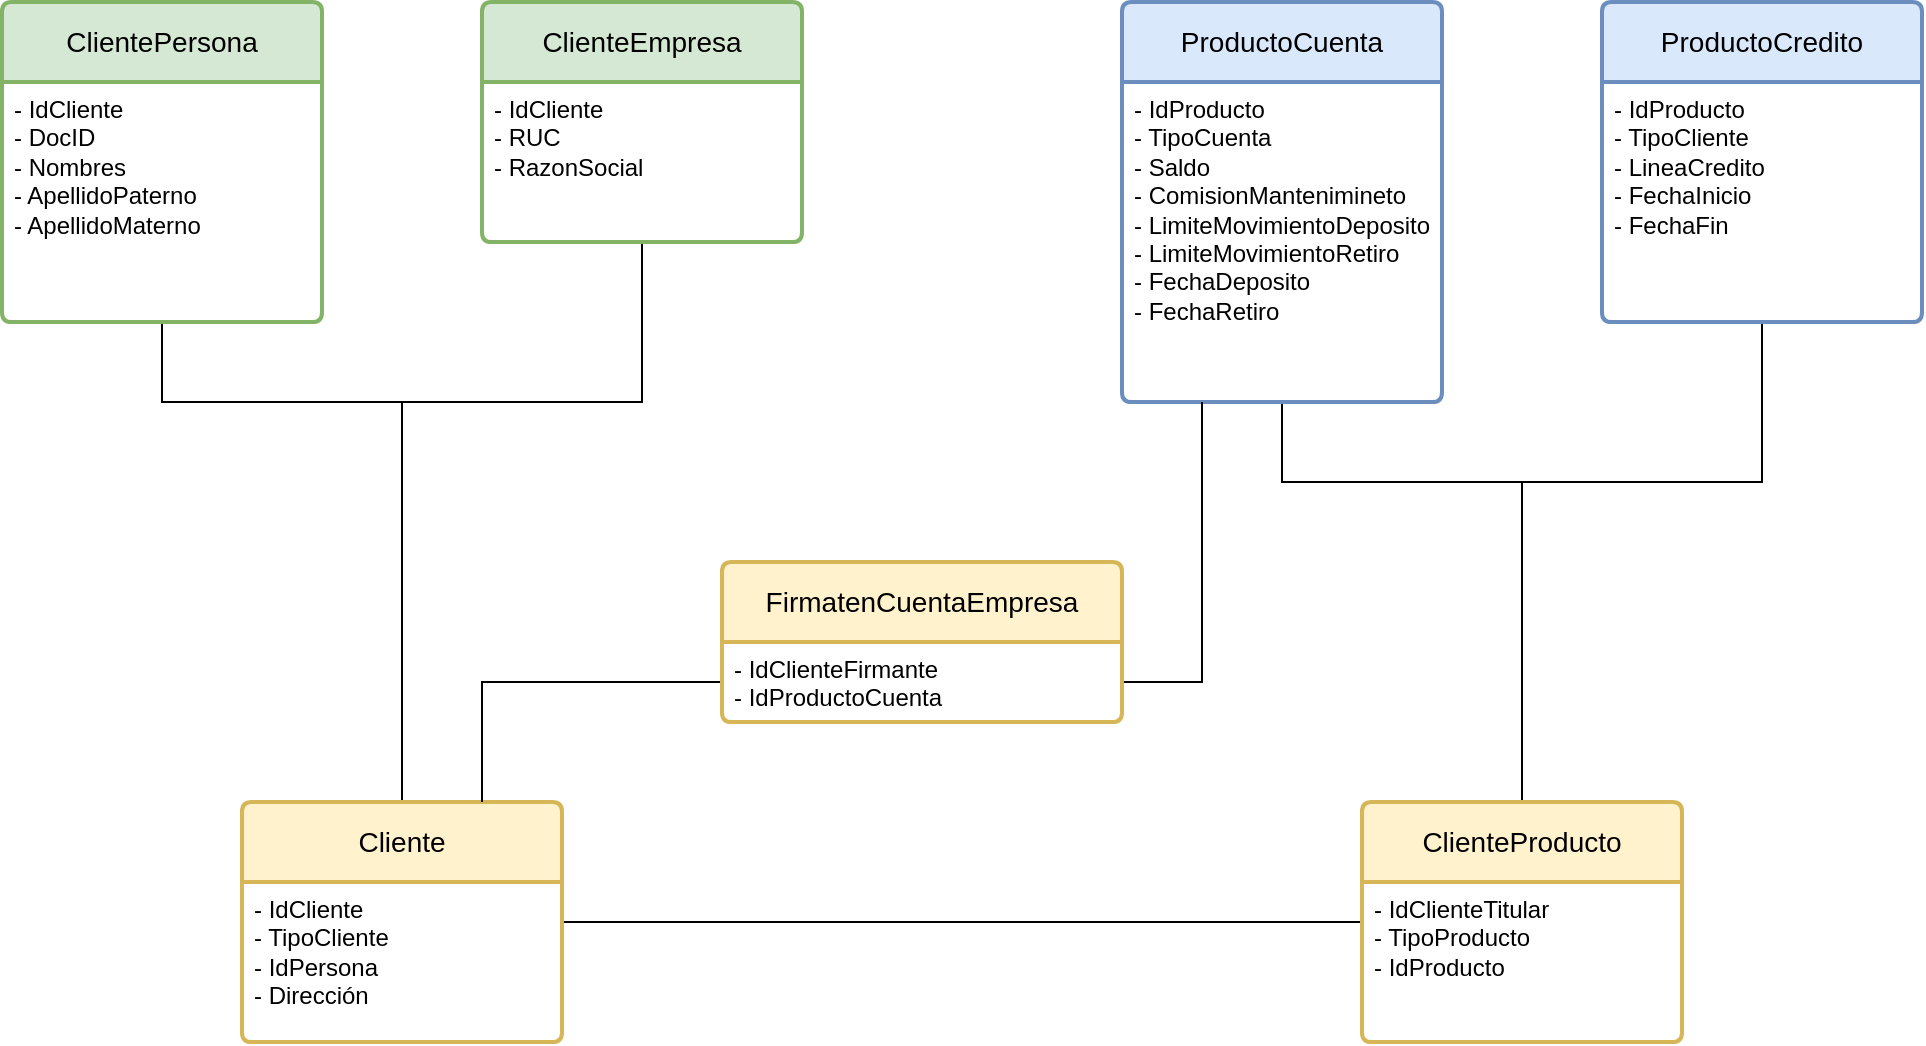 <mxfile version="22.1.2" type="device">
  <diagram id="jPGC18qVDgkFUUFGfHdo" name="entidades">
    <mxGraphModel dx="1434" dy="928" grid="1" gridSize="10" guides="1" tooltips="1" connect="1" arrows="1" fold="1" page="1" pageScale="1" pageWidth="1169" pageHeight="827" math="0" shadow="0">
      <root>
        <mxCell id="0" />
        <mxCell id="1" parent="0" />
        <mxCell id="hXULwmZZTWECNfSWvRaI-10" style="edgeStyle=orthogonalEdgeStyle;rounded=0;orthogonalLoop=1;jettySize=auto;html=1;exitX=0.5;exitY=0;exitDx=0;exitDy=0;fontSize=12;startSize=8;endSize=8;endArrow=none;endFill=0;" edge="1" parent="1" source="hXULwmZZTWECNfSWvRaI-1" target="hXULwmZZTWECNfSWvRaI-6">
          <mxGeometry relative="1" as="geometry">
            <Array as="points">
              <mxPoint x="280" y="280" />
              <mxPoint x="400" y="280" />
            </Array>
          </mxGeometry>
        </mxCell>
        <mxCell id="hXULwmZZTWECNfSWvRaI-11" style="edgeStyle=orthogonalEdgeStyle;rounded=0;orthogonalLoop=1;jettySize=auto;html=1;fontSize=12;startSize=8;endSize=8;endArrow=none;endFill=0;" edge="1" parent="1" source="hXULwmZZTWECNfSWvRaI-1" target="hXULwmZZTWECNfSWvRaI-4">
          <mxGeometry relative="1" as="geometry">
            <Array as="points">
              <mxPoint x="280" y="280" />
              <mxPoint x="160" y="280" />
            </Array>
          </mxGeometry>
        </mxCell>
        <mxCell id="NDXhsG_2Pzkqxl0wUMIU-16" style="edgeStyle=none;curved=1;rounded=0;orthogonalLoop=1;jettySize=auto;html=1;fontSize=12;startSize=8;endSize=8;endArrow=none;endFill=0;" edge="1" parent="1" source="hXULwmZZTWECNfSWvRaI-1" target="NDXhsG_2Pzkqxl0wUMIU-2">
          <mxGeometry relative="1" as="geometry" />
        </mxCell>
        <mxCell id="hXULwmZZTWECNfSWvRaI-1" value="Cliente" style="swimlane;childLayout=stackLayout;horizontal=1;startSize=40;horizontalStack=0;rounded=1;fontSize=14;fontStyle=0;strokeWidth=2;resizeParent=0;resizeLast=1;shadow=0;dashed=0;align=center;arcSize=4;whiteSpace=wrap;html=1;fillColor=#fff2cc;strokeColor=#d6b656;" vertex="1" parent="1">
          <mxGeometry x="200" y="480" width="160" height="120" as="geometry">
            <mxRectangle x="160" y="280" width="80" height="40" as="alternateBounds" />
          </mxGeometry>
        </mxCell>
        <mxCell id="hXULwmZZTWECNfSWvRaI-2" value="- IdCliente&lt;br&gt;- TipoCliente&lt;br&gt;- IdPersona&lt;br&gt;- Dirección" style="align=left;strokeColor=none;fillColor=none;spacingLeft=4;fontSize=12;verticalAlign=top;resizable=0;rotatable=0;part=1;html=1;" vertex="1" parent="hXULwmZZTWECNfSWvRaI-1">
          <mxGeometry y="40" width="160" height="80" as="geometry" />
        </mxCell>
        <mxCell id="hXULwmZZTWECNfSWvRaI-3" value="ClientePersona" style="swimlane;childLayout=stackLayout;horizontal=1;startSize=40;horizontalStack=0;rounded=1;fontSize=14;fontStyle=0;strokeWidth=2;resizeParent=0;resizeLast=1;shadow=0;dashed=0;align=center;arcSize=4;whiteSpace=wrap;html=1;fillColor=#d5e8d4;strokeColor=#82b366;" vertex="1" parent="1">
          <mxGeometry x="80" y="80" width="160" height="160" as="geometry" />
        </mxCell>
        <mxCell id="hXULwmZZTWECNfSWvRaI-4" value="- IdCliente&lt;br&gt;- DocID&lt;br&gt;- Nombres&lt;br&gt;- ApellidoPaterno&lt;br&gt;- ApellidoMaterno" style="align=left;strokeColor=none;fillColor=none;spacingLeft=4;fontSize=12;verticalAlign=top;resizable=0;rotatable=0;part=1;html=1;" vertex="1" parent="hXULwmZZTWECNfSWvRaI-3">
          <mxGeometry y="40" width="160" height="120" as="geometry" />
        </mxCell>
        <mxCell id="hXULwmZZTWECNfSWvRaI-5" value="ClienteEmpresa" style="swimlane;childLayout=stackLayout;horizontal=1;startSize=40;horizontalStack=0;rounded=1;fontSize=14;fontStyle=0;strokeWidth=2;resizeParent=0;resizeLast=1;shadow=0;dashed=0;align=center;arcSize=4;whiteSpace=wrap;html=1;fillColor=#d5e8d4;strokeColor=#82b366;" vertex="1" parent="1">
          <mxGeometry x="320" y="80" width="160" height="120" as="geometry">
            <mxRectangle x="280" y="40" width="140" height="40" as="alternateBounds" />
          </mxGeometry>
        </mxCell>
        <mxCell id="hXULwmZZTWECNfSWvRaI-6" value="- IdCliente&lt;br&gt;- RUC&lt;br&gt;- RazonSocial" style="align=left;strokeColor=none;fillColor=none;spacingLeft=4;fontSize=12;verticalAlign=top;resizable=0;rotatable=0;part=1;html=1;" vertex="1" parent="hXULwmZZTWECNfSWvRaI-5">
          <mxGeometry y="40" width="160" height="80" as="geometry" />
        </mxCell>
        <mxCell id="NDXhsG_2Pzkqxl0wUMIU-13" style="edgeStyle=orthogonalEdgeStyle;rounded=0;orthogonalLoop=1;jettySize=auto;html=1;fontSize=12;startSize=8;endSize=8;endArrow=none;endFill=0;" edge="1" parent="1" source="NDXhsG_2Pzkqxl0wUMIU-2" target="NDXhsG_2Pzkqxl0wUMIU-6">
          <mxGeometry relative="1" as="geometry">
            <Array as="points">
              <mxPoint x="840" y="320" />
              <mxPoint x="720" y="320" />
            </Array>
          </mxGeometry>
        </mxCell>
        <mxCell id="NDXhsG_2Pzkqxl0wUMIU-14" style="edgeStyle=orthogonalEdgeStyle;rounded=0;orthogonalLoop=1;jettySize=auto;html=1;fontSize=12;startSize=8;endSize=8;endArrow=none;endFill=0;" edge="1" parent="1" source="NDXhsG_2Pzkqxl0wUMIU-2" target="NDXhsG_2Pzkqxl0wUMIU-9">
          <mxGeometry relative="1" as="geometry">
            <Array as="points">
              <mxPoint x="840" y="320" />
              <mxPoint x="960" y="320" />
            </Array>
          </mxGeometry>
        </mxCell>
        <mxCell id="NDXhsG_2Pzkqxl0wUMIU-2" value="ClienteProducto" style="swimlane;childLayout=stackLayout;horizontal=1;startSize=40;horizontalStack=0;rounded=1;fontSize=14;fontStyle=0;strokeWidth=2;resizeParent=0;resizeLast=1;shadow=0;dashed=0;align=center;arcSize=4;whiteSpace=wrap;html=1;fillColor=#fff2cc;strokeColor=#d6b656;" vertex="1" parent="1">
          <mxGeometry x="760" y="480" width="160" height="120" as="geometry">
            <mxRectangle x="160" y="280" width="80" height="40" as="alternateBounds" />
          </mxGeometry>
        </mxCell>
        <mxCell id="NDXhsG_2Pzkqxl0wUMIU-3" value="- IdClienteTitular&lt;br&gt;- TipoProducto&lt;br&gt;- IdProducto" style="align=left;strokeColor=none;fillColor=none;spacingLeft=4;fontSize=12;verticalAlign=top;resizable=0;rotatable=0;part=1;html=1;" vertex="1" parent="NDXhsG_2Pzkqxl0wUMIU-2">
          <mxGeometry y="40" width="160" height="80" as="geometry" />
        </mxCell>
        <mxCell id="NDXhsG_2Pzkqxl0wUMIU-5" value="ProductoCuenta" style="swimlane;childLayout=stackLayout;horizontal=1;startSize=40;horizontalStack=0;rounded=1;fontSize=14;fontStyle=0;strokeWidth=2;resizeParent=0;resizeLast=1;shadow=0;dashed=0;align=center;arcSize=4;whiteSpace=wrap;html=1;fillColor=#dae8fc;strokeColor=#6c8ebf;" vertex="1" parent="1">
          <mxGeometry x="640" y="80" width="160" height="200" as="geometry">
            <mxRectangle x="160" y="280" width="80" height="40" as="alternateBounds" />
          </mxGeometry>
        </mxCell>
        <mxCell id="NDXhsG_2Pzkqxl0wUMIU-6" value="- IdProducto&lt;br&gt;- TipoCuenta&lt;br&gt;- Saldo&lt;br&gt;- ComisionMantenimineto&lt;br&gt;- LimiteMovimientoDeposito&lt;br&gt;- LimiteMovimientoRetiro&lt;br&gt;- FechaDeposito&lt;br&gt;- FechaRetiro" style="align=left;strokeColor=none;fillColor=none;spacingLeft=4;fontSize=12;verticalAlign=top;resizable=0;rotatable=0;part=1;html=1;" vertex="1" parent="NDXhsG_2Pzkqxl0wUMIU-5">
          <mxGeometry y="40" width="160" height="160" as="geometry" />
        </mxCell>
        <mxCell id="NDXhsG_2Pzkqxl0wUMIU-8" value="ProductoCredito" style="swimlane;childLayout=stackLayout;horizontal=1;startSize=40;horizontalStack=0;rounded=1;fontSize=14;fontStyle=0;strokeWidth=2;resizeParent=0;resizeLast=1;shadow=0;dashed=0;align=center;arcSize=4;whiteSpace=wrap;html=1;fillColor=#dae8fc;strokeColor=#6c8ebf;" vertex="1" parent="1">
          <mxGeometry x="880" y="80" width="160" height="160" as="geometry">
            <mxRectangle x="160" y="280" width="80" height="40" as="alternateBounds" />
          </mxGeometry>
        </mxCell>
        <mxCell id="NDXhsG_2Pzkqxl0wUMIU-9" value="- IdProducto&lt;br&gt;- TipoCliente&lt;br&gt;- LineaCredito&lt;br&gt;- FechaInicio&lt;br&gt;- FechaFin" style="align=left;strokeColor=none;fillColor=none;spacingLeft=4;fontSize=12;verticalAlign=top;resizable=0;rotatable=0;part=1;html=1;" vertex="1" parent="NDXhsG_2Pzkqxl0wUMIU-8">
          <mxGeometry y="40" width="160" height="120" as="geometry" />
        </mxCell>
        <mxCell id="NDXhsG_2Pzkqxl0wUMIU-21" style="edgeStyle=orthogonalEdgeStyle;rounded=0;orthogonalLoop=1;jettySize=auto;html=1;fontSize=12;startSize=8;endSize=8;endArrow=none;endFill=0;" edge="1" parent="1" source="NDXhsG_2Pzkqxl0wUMIU-17" target="hXULwmZZTWECNfSWvRaI-1">
          <mxGeometry relative="1" as="geometry">
            <Array as="points">
              <mxPoint x="320" y="420" />
            </Array>
          </mxGeometry>
        </mxCell>
        <mxCell id="NDXhsG_2Pzkqxl0wUMIU-22" style="edgeStyle=orthogonalEdgeStyle;rounded=0;orthogonalLoop=1;jettySize=auto;html=1;fontSize=12;startSize=8;endSize=8;endArrow=none;endFill=0;" edge="1" parent="1" source="NDXhsG_2Pzkqxl0wUMIU-17" target="NDXhsG_2Pzkqxl0wUMIU-6">
          <mxGeometry relative="1" as="geometry">
            <Array as="points">
              <mxPoint x="680" y="420" />
            </Array>
          </mxGeometry>
        </mxCell>
        <mxCell id="NDXhsG_2Pzkqxl0wUMIU-17" value="FirmatenCuentaEmpresa" style="swimlane;childLayout=stackLayout;horizontal=1;startSize=40;horizontalStack=0;rounded=1;fontSize=14;fontStyle=0;strokeWidth=2;resizeParent=0;resizeLast=1;shadow=0;dashed=0;align=center;arcSize=4;whiteSpace=wrap;html=1;fillColor=#fff2cc;strokeColor=#d6b656;" vertex="1" parent="1">
          <mxGeometry x="440" y="360" width="200" height="80" as="geometry">
            <mxRectangle x="160" y="280" width="80" height="40" as="alternateBounds" />
          </mxGeometry>
        </mxCell>
        <mxCell id="NDXhsG_2Pzkqxl0wUMIU-18" value="- IdClienteFirmante&lt;br&gt;- IdProductoCuenta" style="align=left;strokeColor=none;fillColor=none;spacingLeft=4;fontSize=12;verticalAlign=top;resizable=0;rotatable=0;part=1;html=1;" vertex="1" parent="NDXhsG_2Pzkqxl0wUMIU-17">
          <mxGeometry y="40" width="200" height="40" as="geometry" />
        </mxCell>
      </root>
    </mxGraphModel>
  </diagram>
</mxfile>
